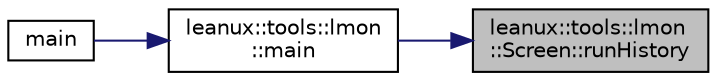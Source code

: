 digraph "leanux::tools::lmon::Screen::runHistory"
{
 // LATEX_PDF_SIZE
  bgcolor="transparent";
  edge [fontname="Helvetica",fontsize="10",labelfontname="Helvetica",labelfontsize="10"];
  node [fontname="Helvetica",fontsize="10",shape=record];
  rankdir="RL";
  Node1 [label="leanux::tools::lmon\l::Screen::runHistory",height=0.2,width=0.4,color="black", fillcolor="grey75", style="filled", fontcolor="black",tooltip="Run the Screen in history mode."];
  Node1 -> Node2 [dir="back",color="midnightblue",fontsize="10",style="solid",fontname="Helvetica"];
  Node2 [label="leanux::tools::lmon\l::main",height=0.2,width=0.4,color="black",URL="$namespaceleanux_1_1tools_1_1lmon.html#a7f59af183bc55b66e3dc0844b473daaf",tooltip=" "];
  Node2 -> Node3 [dir="back",color="midnightblue",fontsize="10",style="solid",fontname="Helvetica"];
  Node3 [label="main",height=0.2,width=0.4,color="black",URL="$lmon_8cpp.html#a0ddf1224851353fc92bfbff6f499fa97",tooltip="lmon entry point."];
}
